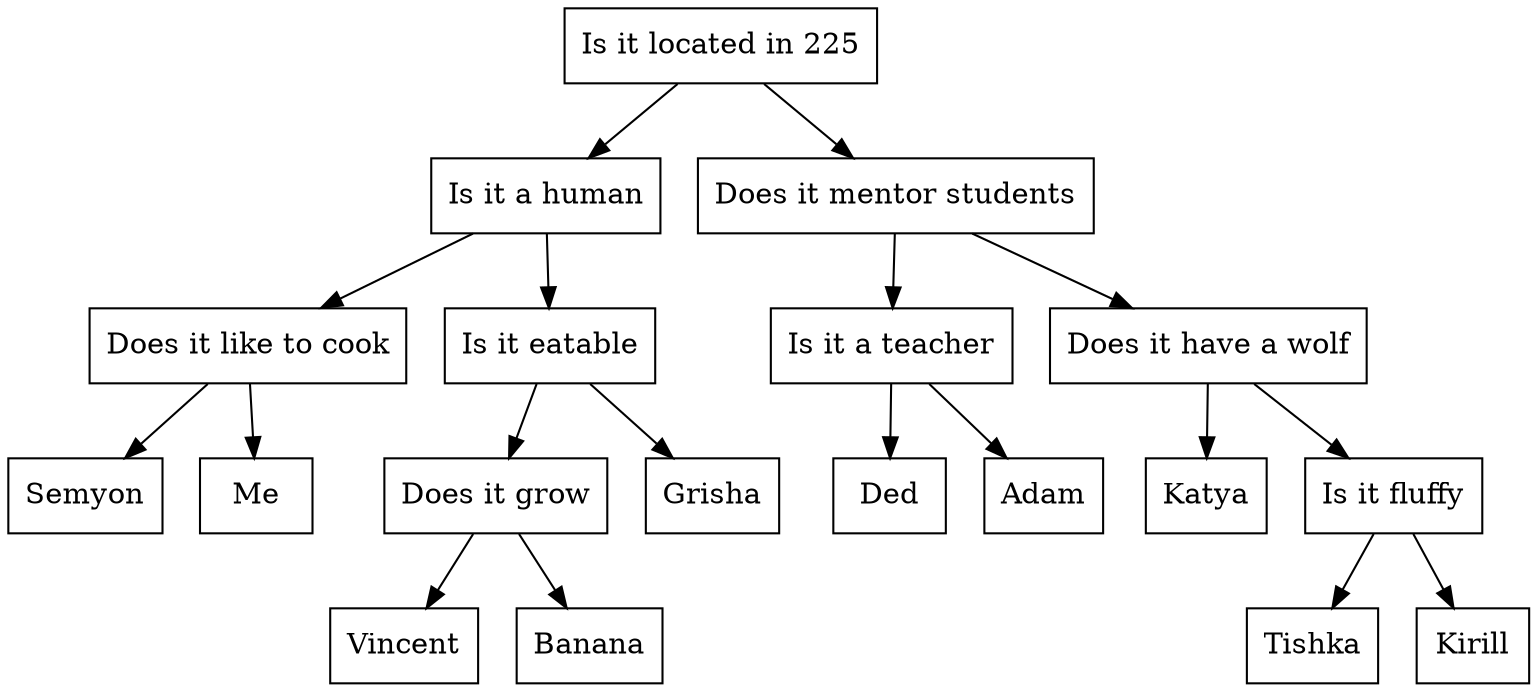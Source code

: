 digraph G {
Z [shape=rect, label="Is it located in 225"];
Z -> ZL;
ZL [shape=rect, label="Is it a human"];
ZL -> ZLL;
ZLL [shape=rect, label="Does it like to cook"];
ZLL -> ZLLL;
ZLLL [shape=rect, label="Semyon"];
ZLL -> ZLLR;
ZLLR [shape=rect, label="Me"];
ZL -> ZLR;
ZLR [shape=rect, label="Is it eatable"];
ZLR -> ZLRL;
ZLRL [shape=rect, label="Does it grow"];
ZLRL -> ZLRLL;
ZLRLL [shape=rect, label="Vincent"];
ZLRL -> ZLRLR;
ZLRLR [shape=rect, label="Banana"];
ZLR -> ZLRR;
ZLRR [shape=rect, label="Grisha"];
Z -> ZR;
ZR [shape=rect, label="Does it mentor students"];
ZR -> ZRL;
ZRL [shape=rect, label="Is it a teacher"];
ZRL -> ZRLL;
ZRLL [shape=rect, label="Ded"];
ZRL -> ZRLR;
ZRLR [shape=rect, label="Adam"];
ZR -> ZRR;
ZRR [shape=rect, label="Does it have a wolf"];
ZRR -> ZRRL;
ZRRL [shape=rect, label="Katya"];
ZRR -> ZRRR;
ZRRR [shape=rect, label="Is it fluffy"];
ZRRR -> ZRRRL;
ZRRRL [shape=rect, label="Tishka"];
ZRRR -> ZRRRR;
ZRRRR [shape=rect, label="Kirill"];
}